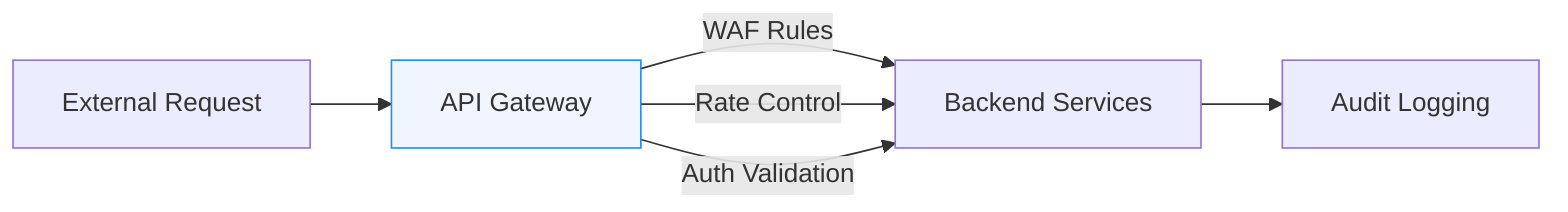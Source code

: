 flowchart LR
    A[External Request] --> B[API Gateway]
    B -->|WAF Rules| C[Backend Services]
    B -->|Rate Control| C
    B -->|Auth Validation| C
    C --> D[Audit Logging]
    style B fill:#f0f5ff,stroke:#1890ff